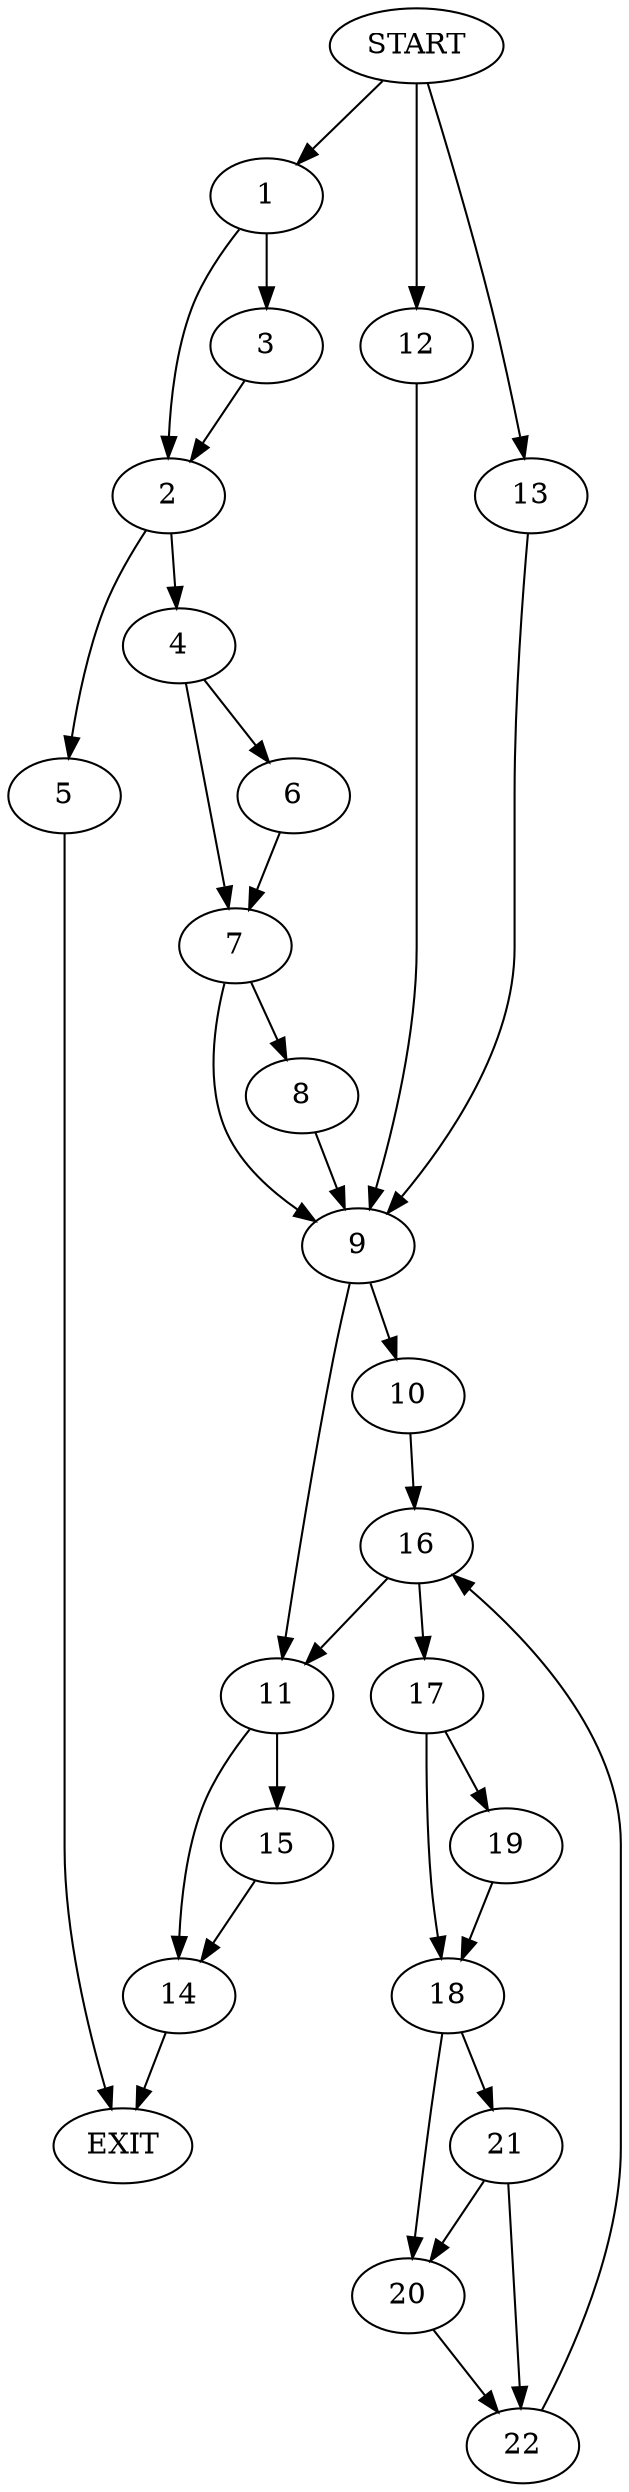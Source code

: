 digraph {
0 [label="START"]
23 [label="EXIT"]
0 -> 1
1 -> 2
1 -> 3
2 -> 4
2 -> 5
3 -> 2
5 -> 23
4 -> 6
4 -> 7
7 -> 8
7 -> 9
6 -> 7
8 -> 9
9 -> 10
9 -> 11
0 -> 12
12 -> 9
0 -> 13
13 -> 9
11 -> 14
11 -> 15
10 -> 16
16 -> 17
16 -> 11
17 -> 18
17 -> 19
18 -> 20
18 -> 21
19 -> 18
21 -> 22
21 -> 20
20 -> 22
22 -> 16
14 -> 23
15 -> 14
}
